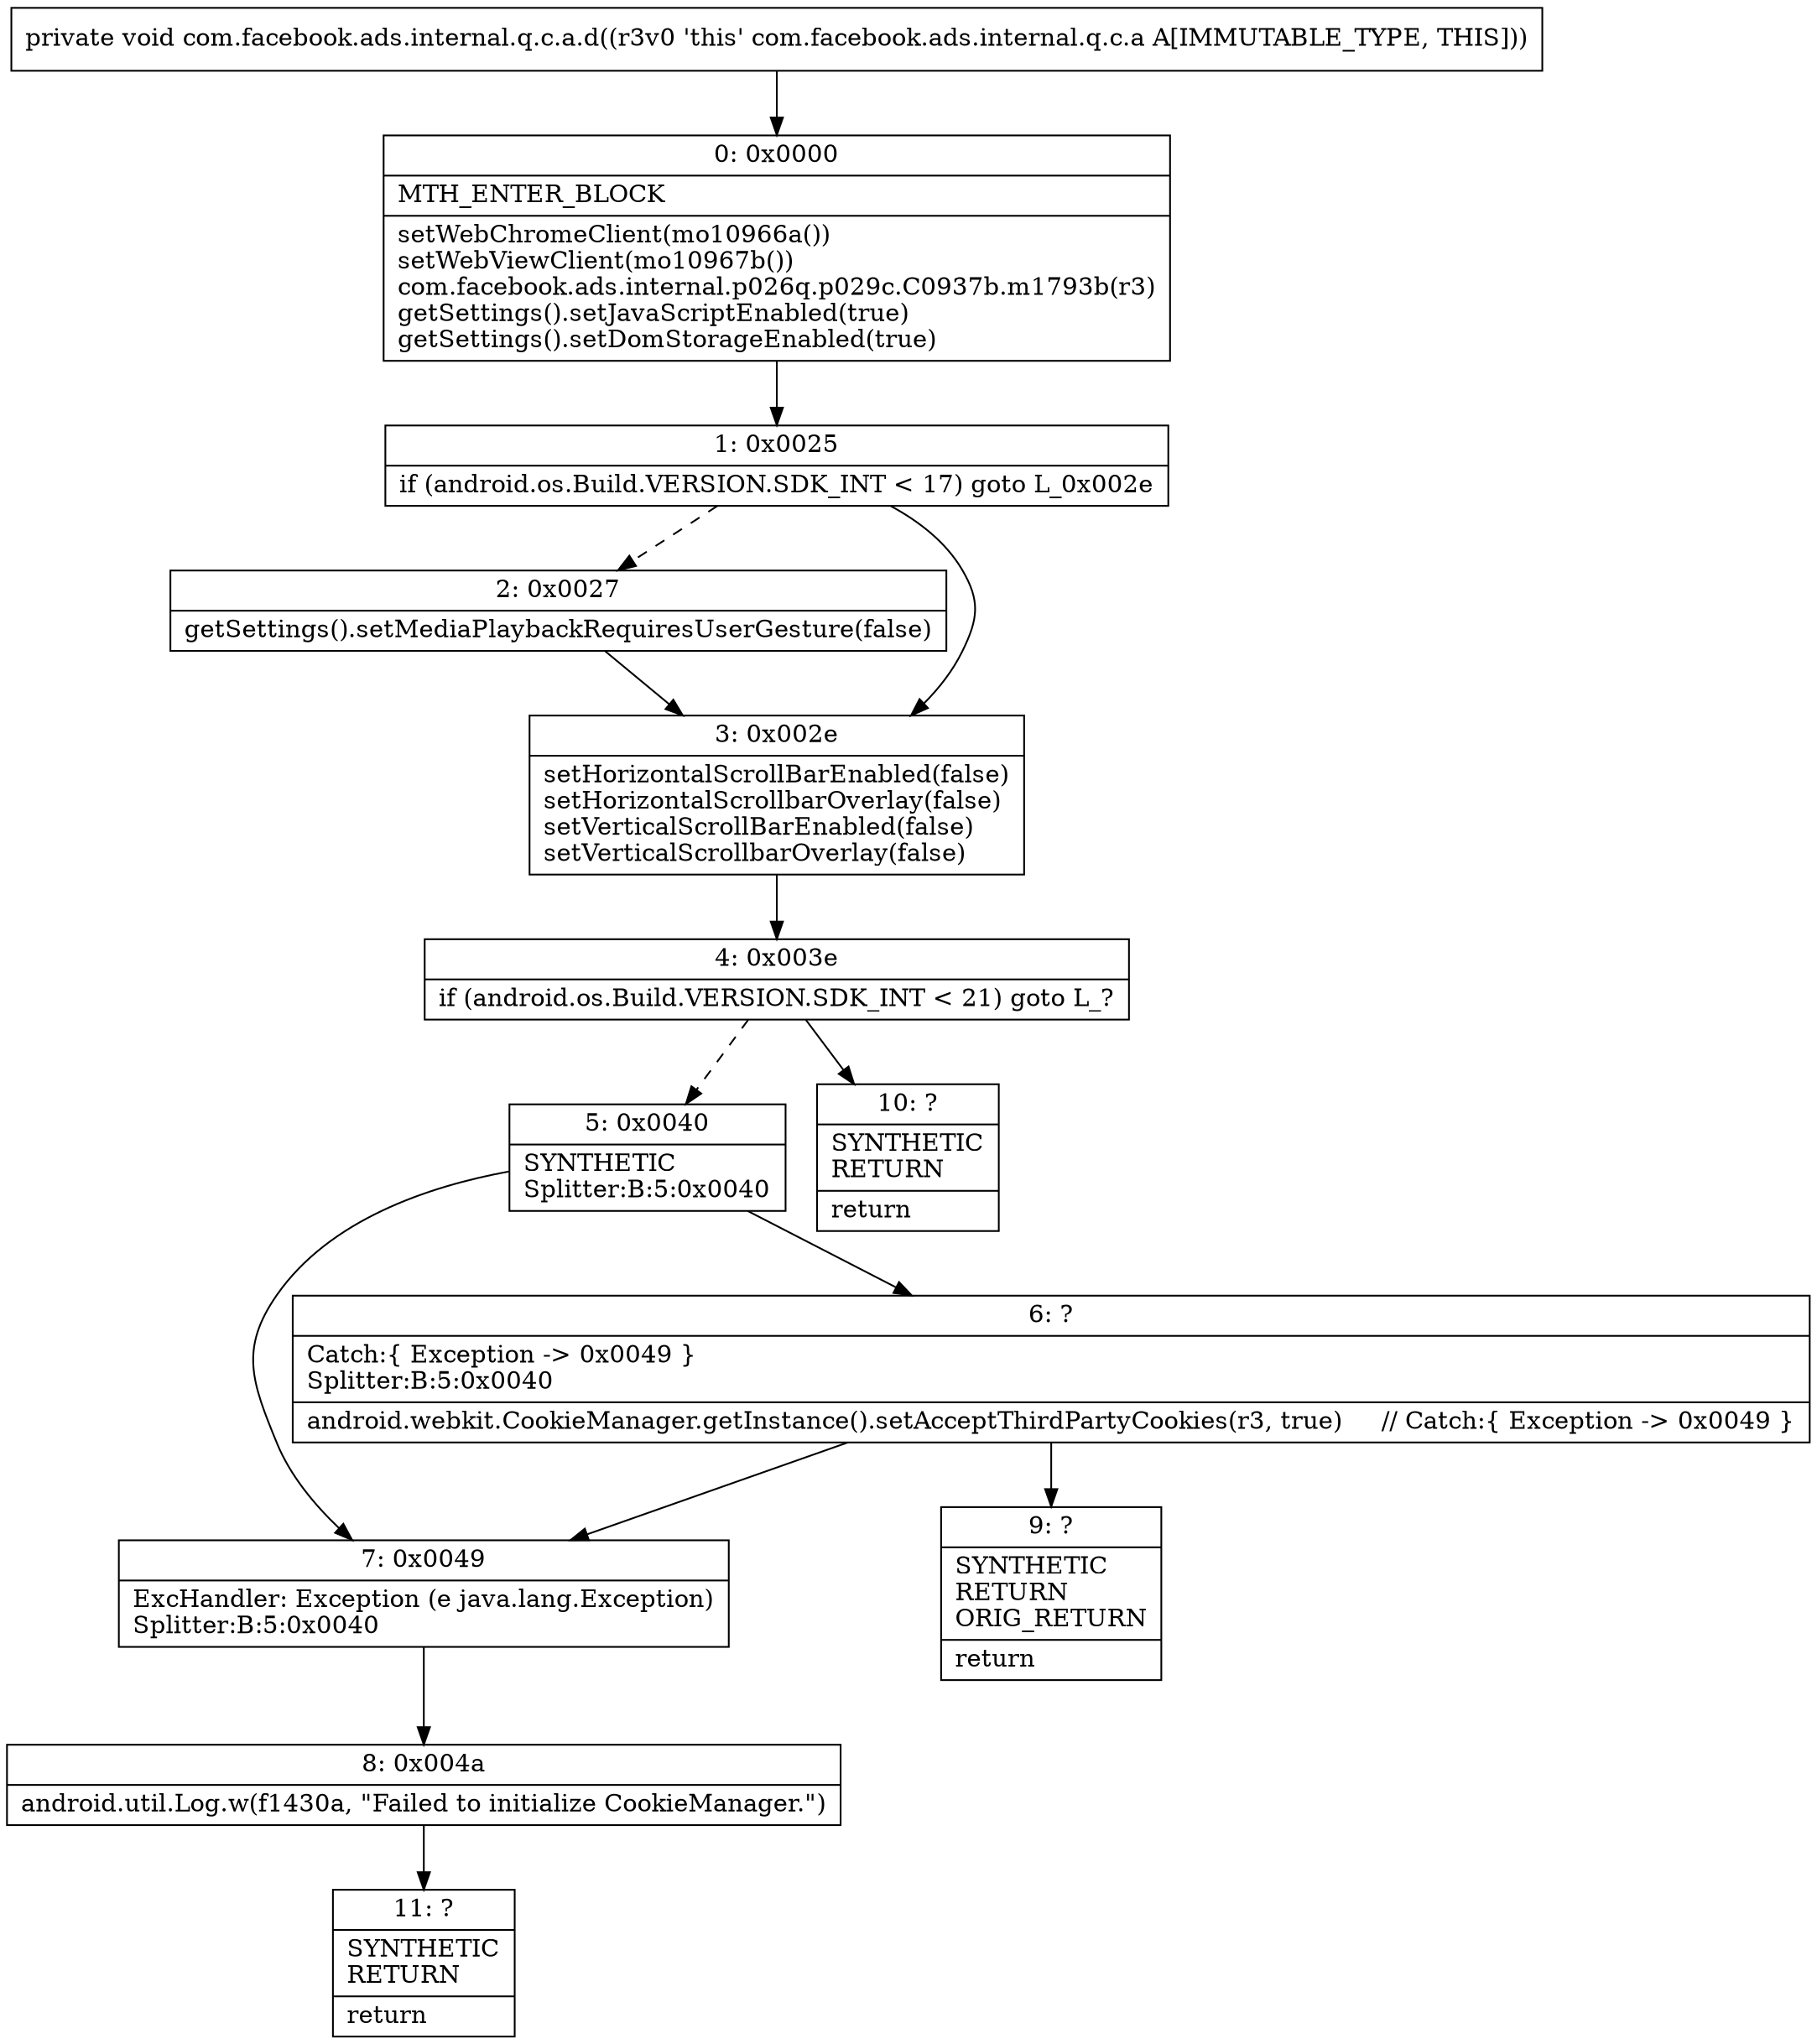 digraph "CFG forcom.facebook.ads.internal.q.c.a.d()V" {
Node_0 [shape=record,label="{0\:\ 0x0000|MTH_ENTER_BLOCK\l|setWebChromeClient(mo10966a())\lsetWebViewClient(mo10967b())\lcom.facebook.ads.internal.p026q.p029c.C0937b.m1793b(r3)\lgetSettings().setJavaScriptEnabled(true)\lgetSettings().setDomStorageEnabled(true)\l}"];
Node_1 [shape=record,label="{1\:\ 0x0025|if (android.os.Build.VERSION.SDK_INT \< 17) goto L_0x002e\l}"];
Node_2 [shape=record,label="{2\:\ 0x0027|getSettings().setMediaPlaybackRequiresUserGesture(false)\l}"];
Node_3 [shape=record,label="{3\:\ 0x002e|setHorizontalScrollBarEnabled(false)\lsetHorizontalScrollbarOverlay(false)\lsetVerticalScrollBarEnabled(false)\lsetVerticalScrollbarOverlay(false)\l}"];
Node_4 [shape=record,label="{4\:\ 0x003e|if (android.os.Build.VERSION.SDK_INT \< 21) goto L_?\l}"];
Node_5 [shape=record,label="{5\:\ 0x0040|SYNTHETIC\lSplitter:B:5:0x0040\l}"];
Node_6 [shape=record,label="{6\:\ ?|Catch:\{ Exception \-\> 0x0049 \}\lSplitter:B:5:0x0040\l|android.webkit.CookieManager.getInstance().setAcceptThirdPartyCookies(r3, true)     \/\/ Catch:\{ Exception \-\> 0x0049 \}\l}"];
Node_7 [shape=record,label="{7\:\ 0x0049|ExcHandler: Exception (e java.lang.Exception)\lSplitter:B:5:0x0040\l}"];
Node_8 [shape=record,label="{8\:\ 0x004a|android.util.Log.w(f1430a, \"Failed to initialize CookieManager.\")\l}"];
Node_9 [shape=record,label="{9\:\ ?|SYNTHETIC\lRETURN\lORIG_RETURN\l|return\l}"];
Node_10 [shape=record,label="{10\:\ ?|SYNTHETIC\lRETURN\l|return\l}"];
Node_11 [shape=record,label="{11\:\ ?|SYNTHETIC\lRETURN\l|return\l}"];
MethodNode[shape=record,label="{private void com.facebook.ads.internal.q.c.a.d((r3v0 'this' com.facebook.ads.internal.q.c.a A[IMMUTABLE_TYPE, THIS])) }"];
MethodNode -> Node_0;
Node_0 -> Node_1;
Node_1 -> Node_2[style=dashed];
Node_1 -> Node_3;
Node_2 -> Node_3;
Node_3 -> Node_4;
Node_4 -> Node_5[style=dashed];
Node_4 -> Node_10;
Node_5 -> Node_6;
Node_5 -> Node_7;
Node_6 -> Node_7;
Node_6 -> Node_9;
Node_7 -> Node_8;
Node_8 -> Node_11;
}

